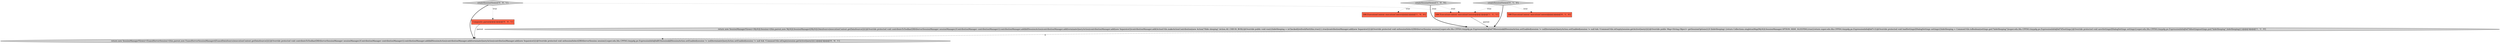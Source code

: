digraph {
0 [style = filled, label = "DBCExecutionContext executionContext@@@2@@@['1', '0', '0']", fillcolor = tomato, shape = box image = "AAA0AAABBB1BBB"];
4 [style = filled, label = "DBCExecutionContext executionContext@@@2@@@['0', '1', '0']", fillcolor = tomato, shape = box image = "AAA0AAABBB2BBB"];
6 [style = filled, label = "createSessionViewer['0', '0', '1']", fillcolor = lightgray, shape = diamond image = "AAA0AAABBB3BBB"];
8 [style = filled, label = "Composite parent@@@2@@@['0', '0', '1']", fillcolor = tomato, shape = box image = "AAA0AAABBB3BBB"];
1 [style = filled, label = "DBCExecutionContext executionContext@@@2@@@['1', '1', '1']", fillcolor = tomato, shape = box image = "AAA0AAABBB1BBB"];
3 [style = filled, label = "return new SessionManagerViewer<MySQLSession>(this,parent,new MySQLSessionManager((MySQLDataSource)executionContext.getDataSource())){@Override protected void contributeToToolbar(DBAServerSessionManager sessionManager,IContributionManager contributionManager){contributionManager.add(killSessionAction)contributionManager.add(terminateQueryAction)contributionManager.add(new Separator())contributionManager.add(ActionUtils.makeActionContribution(new Action(\"Hide sleeping\",Action.AS_CHECK_BOX){@Override public void run(){hideSleeping = isChecked()refreshPart(this,true)}},true))contributionManager.add(new Separator())}@Override protected void onSessionSelect(DBAServerSession session){super.edu.fdu.CPPDG.tinypdg.pe.ExpressionInfo@bd798sessionkillSessionAction.setEnabled(session != null)terminateQueryAction.setEnabled(session != null && !CommonUtils.isEmpty(session.getActiveQuery()))}@Override public Map<String,Object> getSessionOptions(){if (hideSleeping) {return Collections.singletonMap(MySQLSessionManager.OPTION_HIDE_SLEEPING,true)}return super.edu.fdu.CPPDG.tinypdg.pe.ExpressionInfo@bd7c3}@Override protected void loadSettings(IDialogSettings settings){hideSleeping = CommonUtils.toBoolean(settings.get(\"hideSleeping\"))super.edu.fdu.CPPDG.tinypdg.pe.ExpressionInfo@bd7d5settings}@Override protected void saveSettings(IDialogSettings settings){super.edu.fdu.CPPDG.tinypdg.pe.ExpressionInfo@bd7ddsettingssettings.put(\"hideSleeping\",hideSleeping)}}@@@3@@@['1', '1', '0']", fillcolor = lightgray, shape = ellipse image = "AAA0AAABBB1BBB"];
7 [style = filled, label = "return new SessionManagerViewer<ExasolServerSession>(this,parent,new ExasolServerSessionManager((ExasolDataSource)executionContext.getDataSource())){@Override protected void contributeToToolbar(DBAServerSessionManager sessionManager,IContributionManager contributionManager){contributionManager.add(killSessionAction)contributionManager.add(terminateQueryAction)contributionManager.add(new Separator())}@Override protected void onSessionSelect(DBAServerSession session){super.edu.fdu.CPPDG.tinypdg.pe.ExpressionInfo@bd816sessionkillSessionAction.setEnabled(session != null)terminateQueryAction.setEnabled(session != null && !CommonUtils.isEmpty(session.getActiveQuery()))}}@@@3@@@['0', '0', '1']", fillcolor = lightgray, shape = ellipse image = "AAA0AAABBB3BBB"];
2 [style = filled, label = "createSessionViewer['1', '0', '0']", fillcolor = lightgray, shape = diamond image = "AAA0AAABBB1BBB"];
5 [style = filled, label = "createSessionViewer['0', '1', '0']", fillcolor = lightgray, shape = diamond image = "AAA0AAABBB2BBB"];
2->1 [style = dotted, label="true"];
6->8 [style = dotted, label="true"];
5->1 [style = dotted, label="true"];
5->3 [style = bold, label=""];
6->1 [style = dotted, label="true"];
2->0 [style = dotted, label="true"];
5->4 [style = dotted, label="true"];
6->7 [style = bold, label=""];
8->7 [style = solid, label="parent"];
3->7 [style = dashed, label="0"];
2->3 [style = bold, label=""];
1->3 [style = solid, label="parent"];
}
